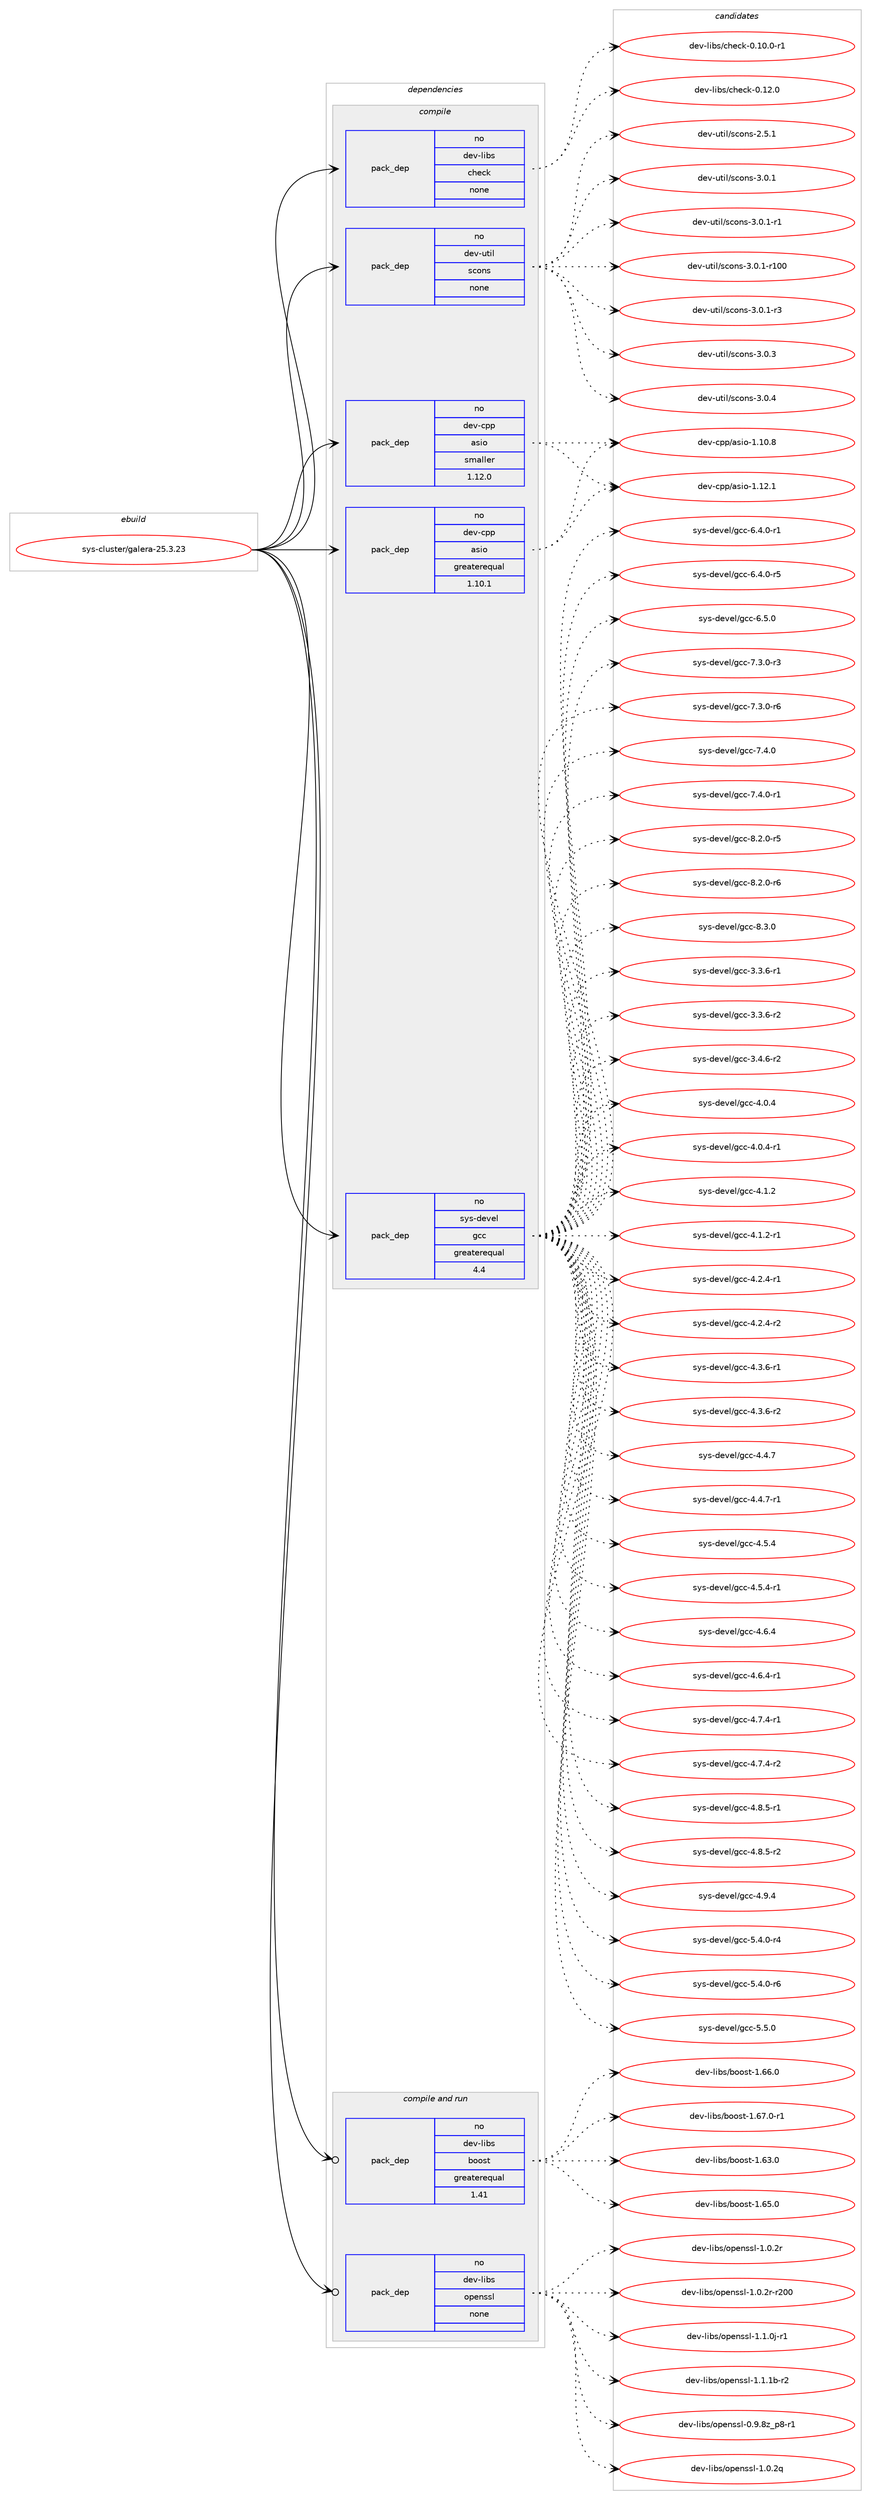 digraph prolog {

# *************
# Graph options
# *************

newrank=true;
concentrate=true;
compound=true;
graph [rankdir=LR,fontname=Helvetica,fontsize=10,ranksep=1.5];#, ranksep=2.5, nodesep=0.2];
edge  [arrowhead=vee];
node  [fontname=Helvetica,fontsize=10];

# **********
# The ebuild
# **********

subgraph cluster_leftcol {
color=gray;
rank=same;
label=<<i>ebuild</i>>;
id [label="sys-cluster/galera-25.3.23", color=red, width=4, href="../sys-cluster/galera-25.3.23.svg"];
}

# ****************
# The dependencies
# ****************

subgraph cluster_midcol {
color=gray;
label=<<i>dependencies</i>>;
subgraph cluster_compile {
fillcolor="#eeeeee";
style=filled;
label=<<i>compile</i>>;
subgraph pack1235129 {
dependency1721976 [label=<<TABLE BORDER="0" CELLBORDER="1" CELLSPACING="0" CELLPADDING="4" WIDTH="220"><TR><TD ROWSPAN="6" CELLPADDING="30">pack_dep</TD></TR><TR><TD WIDTH="110">no</TD></TR><TR><TD>dev-cpp</TD></TR><TR><TD>asio</TD></TR><TR><TD>greaterequal</TD></TR><TR><TD>1.10.1</TD></TR></TABLE>>, shape=none, color=blue];
}
id:e -> dependency1721976:w [weight=20,style="solid",arrowhead="vee"];
subgraph pack1235130 {
dependency1721977 [label=<<TABLE BORDER="0" CELLBORDER="1" CELLSPACING="0" CELLPADDING="4" WIDTH="220"><TR><TD ROWSPAN="6" CELLPADDING="30">pack_dep</TD></TR><TR><TD WIDTH="110">no</TD></TR><TR><TD>dev-cpp</TD></TR><TR><TD>asio</TD></TR><TR><TD>smaller</TD></TR><TR><TD>1.12.0</TD></TR></TABLE>>, shape=none, color=blue];
}
id:e -> dependency1721977:w [weight=20,style="solid",arrowhead="vee"];
subgraph pack1235131 {
dependency1721978 [label=<<TABLE BORDER="0" CELLBORDER="1" CELLSPACING="0" CELLPADDING="4" WIDTH="220"><TR><TD ROWSPAN="6" CELLPADDING="30">pack_dep</TD></TR><TR><TD WIDTH="110">no</TD></TR><TR><TD>dev-libs</TD></TR><TR><TD>check</TD></TR><TR><TD>none</TD></TR><TR><TD></TD></TR></TABLE>>, shape=none, color=blue];
}
id:e -> dependency1721978:w [weight=20,style="solid",arrowhead="vee"];
subgraph pack1235132 {
dependency1721979 [label=<<TABLE BORDER="0" CELLBORDER="1" CELLSPACING="0" CELLPADDING="4" WIDTH="220"><TR><TD ROWSPAN="6" CELLPADDING="30">pack_dep</TD></TR><TR><TD WIDTH="110">no</TD></TR><TR><TD>dev-util</TD></TR><TR><TD>scons</TD></TR><TR><TD>none</TD></TR><TR><TD></TD></TR></TABLE>>, shape=none, color=blue];
}
id:e -> dependency1721979:w [weight=20,style="solid",arrowhead="vee"];
subgraph pack1235133 {
dependency1721980 [label=<<TABLE BORDER="0" CELLBORDER="1" CELLSPACING="0" CELLPADDING="4" WIDTH="220"><TR><TD ROWSPAN="6" CELLPADDING="30">pack_dep</TD></TR><TR><TD WIDTH="110">no</TD></TR><TR><TD>sys-devel</TD></TR><TR><TD>gcc</TD></TR><TR><TD>greaterequal</TD></TR><TR><TD>4.4</TD></TR></TABLE>>, shape=none, color=blue];
}
id:e -> dependency1721980:w [weight=20,style="solid",arrowhead="vee"];
}
subgraph cluster_compileandrun {
fillcolor="#eeeeee";
style=filled;
label=<<i>compile and run</i>>;
subgraph pack1235134 {
dependency1721981 [label=<<TABLE BORDER="0" CELLBORDER="1" CELLSPACING="0" CELLPADDING="4" WIDTH="220"><TR><TD ROWSPAN="6" CELLPADDING="30">pack_dep</TD></TR><TR><TD WIDTH="110">no</TD></TR><TR><TD>dev-libs</TD></TR><TR><TD>boost</TD></TR><TR><TD>greaterequal</TD></TR><TR><TD>1.41</TD></TR></TABLE>>, shape=none, color=blue];
}
id:e -> dependency1721981:w [weight=20,style="solid",arrowhead="odotvee"];
subgraph pack1235135 {
dependency1721982 [label=<<TABLE BORDER="0" CELLBORDER="1" CELLSPACING="0" CELLPADDING="4" WIDTH="220"><TR><TD ROWSPAN="6" CELLPADDING="30">pack_dep</TD></TR><TR><TD WIDTH="110">no</TD></TR><TR><TD>dev-libs</TD></TR><TR><TD>openssl</TD></TR><TR><TD>none</TD></TR><TR><TD></TD></TR></TABLE>>, shape=none, color=blue];
}
id:e -> dependency1721982:w [weight=20,style="solid",arrowhead="odotvee"];
}
subgraph cluster_run {
fillcolor="#eeeeee";
style=filled;
label=<<i>run</i>>;
}
}

# **************
# The candidates
# **************

subgraph cluster_choices {
rank=same;
color=gray;
label=<<i>candidates</i>>;

subgraph choice1235129 {
color=black;
nodesep=1;
choice1001011184599112112479711510511145494649484656 [label="dev-cpp/asio-1.10.8", color=red, width=4,href="../dev-cpp/asio-1.10.8.svg"];
choice1001011184599112112479711510511145494649504649 [label="dev-cpp/asio-1.12.1", color=red, width=4,href="../dev-cpp/asio-1.12.1.svg"];
dependency1721976:e -> choice1001011184599112112479711510511145494649484656:w [style=dotted,weight="100"];
dependency1721976:e -> choice1001011184599112112479711510511145494649504649:w [style=dotted,weight="100"];
}
subgraph choice1235130 {
color=black;
nodesep=1;
choice1001011184599112112479711510511145494649484656 [label="dev-cpp/asio-1.10.8", color=red, width=4,href="../dev-cpp/asio-1.10.8.svg"];
choice1001011184599112112479711510511145494649504649 [label="dev-cpp/asio-1.12.1", color=red, width=4,href="../dev-cpp/asio-1.12.1.svg"];
dependency1721977:e -> choice1001011184599112112479711510511145494649484656:w [style=dotted,weight="100"];
dependency1721977:e -> choice1001011184599112112479711510511145494649504649:w [style=dotted,weight="100"];
}
subgraph choice1235131 {
color=black;
nodesep=1;
choice1001011184510810598115479910410199107454846494846484511449 [label="dev-libs/check-0.10.0-r1", color=red, width=4,href="../dev-libs/check-0.10.0-r1.svg"];
choice100101118451081059811547991041019910745484649504648 [label="dev-libs/check-0.12.0", color=red, width=4,href="../dev-libs/check-0.12.0.svg"];
dependency1721978:e -> choice1001011184510810598115479910410199107454846494846484511449:w [style=dotted,weight="100"];
dependency1721978:e -> choice100101118451081059811547991041019910745484649504648:w [style=dotted,weight="100"];
}
subgraph choice1235132 {
color=black;
nodesep=1;
choice100101118451171161051084711599111110115455046534649 [label="dev-util/scons-2.5.1", color=red, width=4,href="../dev-util/scons-2.5.1.svg"];
choice100101118451171161051084711599111110115455146484649 [label="dev-util/scons-3.0.1", color=red, width=4,href="../dev-util/scons-3.0.1.svg"];
choice1001011184511711610510847115991111101154551464846494511449 [label="dev-util/scons-3.0.1-r1", color=red, width=4,href="../dev-util/scons-3.0.1-r1.svg"];
choice10010111845117116105108471159911111011545514648464945114494848 [label="dev-util/scons-3.0.1-r100", color=red, width=4,href="../dev-util/scons-3.0.1-r100.svg"];
choice1001011184511711610510847115991111101154551464846494511451 [label="dev-util/scons-3.0.1-r3", color=red, width=4,href="../dev-util/scons-3.0.1-r3.svg"];
choice100101118451171161051084711599111110115455146484651 [label="dev-util/scons-3.0.3", color=red, width=4,href="../dev-util/scons-3.0.3.svg"];
choice100101118451171161051084711599111110115455146484652 [label="dev-util/scons-3.0.4", color=red, width=4,href="../dev-util/scons-3.0.4.svg"];
dependency1721979:e -> choice100101118451171161051084711599111110115455046534649:w [style=dotted,weight="100"];
dependency1721979:e -> choice100101118451171161051084711599111110115455146484649:w [style=dotted,weight="100"];
dependency1721979:e -> choice1001011184511711610510847115991111101154551464846494511449:w [style=dotted,weight="100"];
dependency1721979:e -> choice10010111845117116105108471159911111011545514648464945114494848:w [style=dotted,weight="100"];
dependency1721979:e -> choice1001011184511711610510847115991111101154551464846494511451:w [style=dotted,weight="100"];
dependency1721979:e -> choice100101118451171161051084711599111110115455146484651:w [style=dotted,weight="100"];
dependency1721979:e -> choice100101118451171161051084711599111110115455146484652:w [style=dotted,weight="100"];
}
subgraph choice1235133 {
color=black;
nodesep=1;
choice115121115451001011181011084710399994551465146544511449 [label="sys-devel/gcc-3.3.6-r1", color=red, width=4,href="../sys-devel/gcc-3.3.6-r1.svg"];
choice115121115451001011181011084710399994551465146544511450 [label="sys-devel/gcc-3.3.6-r2", color=red, width=4,href="../sys-devel/gcc-3.3.6-r2.svg"];
choice115121115451001011181011084710399994551465246544511450 [label="sys-devel/gcc-3.4.6-r2", color=red, width=4,href="../sys-devel/gcc-3.4.6-r2.svg"];
choice11512111545100101118101108471039999455246484652 [label="sys-devel/gcc-4.0.4", color=red, width=4,href="../sys-devel/gcc-4.0.4.svg"];
choice115121115451001011181011084710399994552464846524511449 [label="sys-devel/gcc-4.0.4-r1", color=red, width=4,href="../sys-devel/gcc-4.0.4-r1.svg"];
choice11512111545100101118101108471039999455246494650 [label="sys-devel/gcc-4.1.2", color=red, width=4,href="../sys-devel/gcc-4.1.2.svg"];
choice115121115451001011181011084710399994552464946504511449 [label="sys-devel/gcc-4.1.2-r1", color=red, width=4,href="../sys-devel/gcc-4.1.2-r1.svg"];
choice115121115451001011181011084710399994552465046524511449 [label="sys-devel/gcc-4.2.4-r1", color=red, width=4,href="../sys-devel/gcc-4.2.4-r1.svg"];
choice115121115451001011181011084710399994552465046524511450 [label="sys-devel/gcc-4.2.4-r2", color=red, width=4,href="../sys-devel/gcc-4.2.4-r2.svg"];
choice115121115451001011181011084710399994552465146544511449 [label="sys-devel/gcc-4.3.6-r1", color=red, width=4,href="../sys-devel/gcc-4.3.6-r1.svg"];
choice115121115451001011181011084710399994552465146544511450 [label="sys-devel/gcc-4.3.6-r2", color=red, width=4,href="../sys-devel/gcc-4.3.6-r2.svg"];
choice11512111545100101118101108471039999455246524655 [label="sys-devel/gcc-4.4.7", color=red, width=4,href="../sys-devel/gcc-4.4.7.svg"];
choice115121115451001011181011084710399994552465246554511449 [label="sys-devel/gcc-4.4.7-r1", color=red, width=4,href="../sys-devel/gcc-4.4.7-r1.svg"];
choice11512111545100101118101108471039999455246534652 [label="sys-devel/gcc-4.5.4", color=red, width=4,href="../sys-devel/gcc-4.5.4.svg"];
choice115121115451001011181011084710399994552465346524511449 [label="sys-devel/gcc-4.5.4-r1", color=red, width=4,href="../sys-devel/gcc-4.5.4-r1.svg"];
choice11512111545100101118101108471039999455246544652 [label="sys-devel/gcc-4.6.4", color=red, width=4,href="../sys-devel/gcc-4.6.4.svg"];
choice115121115451001011181011084710399994552465446524511449 [label="sys-devel/gcc-4.6.4-r1", color=red, width=4,href="../sys-devel/gcc-4.6.4-r1.svg"];
choice115121115451001011181011084710399994552465546524511449 [label="sys-devel/gcc-4.7.4-r1", color=red, width=4,href="../sys-devel/gcc-4.7.4-r1.svg"];
choice115121115451001011181011084710399994552465546524511450 [label="sys-devel/gcc-4.7.4-r2", color=red, width=4,href="../sys-devel/gcc-4.7.4-r2.svg"];
choice115121115451001011181011084710399994552465646534511449 [label="sys-devel/gcc-4.8.5-r1", color=red, width=4,href="../sys-devel/gcc-4.8.5-r1.svg"];
choice115121115451001011181011084710399994552465646534511450 [label="sys-devel/gcc-4.8.5-r2", color=red, width=4,href="../sys-devel/gcc-4.8.5-r2.svg"];
choice11512111545100101118101108471039999455246574652 [label="sys-devel/gcc-4.9.4", color=red, width=4,href="../sys-devel/gcc-4.9.4.svg"];
choice115121115451001011181011084710399994553465246484511452 [label="sys-devel/gcc-5.4.0-r4", color=red, width=4,href="../sys-devel/gcc-5.4.0-r4.svg"];
choice115121115451001011181011084710399994553465246484511454 [label="sys-devel/gcc-5.4.0-r6", color=red, width=4,href="../sys-devel/gcc-5.4.0-r6.svg"];
choice11512111545100101118101108471039999455346534648 [label="sys-devel/gcc-5.5.0", color=red, width=4,href="../sys-devel/gcc-5.5.0.svg"];
choice115121115451001011181011084710399994554465246484511449 [label="sys-devel/gcc-6.4.0-r1", color=red, width=4,href="../sys-devel/gcc-6.4.0-r1.svg"];
choice115121115451001011181011084710399994554465246484511453 [label="sys-devel/gcc-6.4.0-r5", color=red, width=4,href="../sys-devel/gcc-6.4.0-r5.svg"];
choice11512111545100101118101108471039999455446534648 [label="sys-devel/gcc-6.5.0", color=red, width=4,href="../sys-devel/gcc-6.5.0.svg"];
choice115121115451001011181011084710399994555465146484511451 [label="sys-devel/gcc-7.3.0-r3", color=red, width=4,href="../sys-devel/gcc-7.3.0-r3.svg"];
choice115121115451001011181011084710399994555465146484511454 [label="sys-devel/gcc-7.3.0-r6", color=red, width=4,href="../sys-devel/gcc-7.3.0-r6.svg"];
choice11512111545100101118101108471039999455546524648 [label="sys-devel/gcc-7.4.0", color=red, width=4,href="../sys-devel/gcc-7.4.0.svg"];
choice115121115451001011181011084710399994555465246484511449 [label="sys-devel/gcc-7.4.0-r1", color=red, width=4,href="../sys-devel/gcc-7.4.0-r1.svg"];
choice115121115451001011181011084710399994556465046484511453 [label="sys-devel/gcc-8.2.0-r5", color=red, width=4,href="../sys-devel/gcc-8.2.0-r5.svg"];
choice115121115451001011181011084710399994556465046484511454 [label="sys-devel/gcc-8.2.0-r6", color=red, width=4,href="../sys-devel/gcc-8.2.0-r6.svg"];
choice11512111545100101118101108471039999455646514648 [label="sys-devel/gcc-8.3.0", color=red, width=4,href="../sys-devel/gcc-8.3.0.svg"];
dependency1721980:e -> choice115121115451001011181011084710399994551465146544511449:w [style=dotted,weight="100"];
dependency1721980:e -> choice115121115451001011181011084710399994551465146544511450:w [style=dotted,weight="100"];
dependency1721980:e -> choice115121115451001011181011084710399994551465246544511450:w [style=dotted,weight="100"];
dependency1721980:e -> choice11512111545100101118101108471039999455246484652:w [style=dotted,weight="100"];
dependency1721980:e -> choice115121115451001011181011084710399994552464846524511449:w [style=dotted,weight="100"];
dependency1721980:e -> choice11512111545100101118101108471039999455246494650:w [style=dotted,weight="100"];
dependency1721980:e -> choice115121115451001011181011084710399994552464946504511449:w [style=dotted,weight="100"];
dependency1721980:e -> choice115121115451001011181011084710399994552465046524511449:w [style=dotted,weight="100"];
dependency1721980:e -> choice115121115451001011181011084710399994552465046524511450:w [style=dotted,weight="100"];
dependency1721980:e -> choice115121115451001011181011084710399994552465146544511449:w [style=dotted,weight="100"];
dependency1721980:e -> choice115121115451001011181011084710399994552465146544511450:w [style=dotted,weight="100"];
dependency1721980:e -> choice11512111545100101118101108471039999455246524655:w [style=dotted,weight="100"];
dependency1721980:e -> choice115121115451001011181011084710399994552465246554511449:w [style=dotted,weight="100"];
dependency1721980:e -> choice11512111545100101118101108471039999455246534652:w [style=dotted,weight="100"];
dependency1721980:e -> choice115121115451001011181011084710399994552465346524511449:w [style=dotted,weight="100"];
dependency1721980:e -> choice11512111545100101118101108471039999455246544652:w [style=dotted,weight="100"];
dependency1721980:e -> choice115121115451001011181011084710399994552465446524511449:w [style=dotted,weight="100"];
dependency1721980:e -> choice115121115451001011181011084710399994552465546524511449:w [style=dotted,weight="100"];
dependency1721980:e -> choice115121115451001011181011084710399994552465546524511450:w [style=dotted,weight="100"];
dependency1721980:e -> choice115121115451001011181011084710399994552465646534511449:w [style=dotted,weight="100"];
dependency1721980:e -> choice115121115451001011181011084710399994552465646534511450:w [style=dotted,weight="100"];
dependency1721980:e -> choice11512111545100101118101108471039999455246574652:w [style=dotted,weight="100"];
dependency1721980:e -> choice115121115451001011181011084710399994553465246484511452:w [style=dotted,weight="100"];
dependency1721980:e -> choice115121115451001011181011084710399994553465246484511454:w [style=dotted,weight="100"];
dependency1721980:e -> choice11512111545100101118101108471039999455346534648:w [style=dotted,weight="100"];
dependency1721980:e -> choice115121115451001011181011084710399994554465246484511449:w [style=dotted,weight="100"];
dependency1721980:e -> choice115121115451001011181011084710399994554465246484511453:w [style=dotted,weight="100"];
dependency1721980:e -> choice11512111545100101118101108471039999455446534648:w [style=dotted,weight="100"];
dependency1721980:e -> choice115121115451001011181011084710399994555465146484511451:w [style=dotted,weight="100"];
dependency1721980:e -> choice115121115451001011181011084710399994555465146484511454:w [style=dotted,weight="100"];
dependency1721980:e -> choice11512111545100101118101108471039999455546524648:w [style=dotted,weight="100"];
dependency1721980:e -> choice115121115451001011181011084710399994555465246484511449:w [style=dotted,weight="100"];
dependency1721980:e -> choice115121115451001011181011084710399994556465046484511453:w [style=dotted,weight="100"];
dependency1721980:e -> choice115121115451001011181011084710399994556465046484511454:w [style=dotted,weight="100"];
dependency1721980:e -> choice11512111545100101118101108471039999455646514648:w [style=dotted,weight="100"];
}
subgraph choice1235134 {
color=black;
nodesep=1;
choice1001011184510810598115479811111111511645494654514648 [label="dev-libs/boost-1.63.0", color=red, width=4,href="../dev-libs/boost-1.63.0.svg"];
choice1001011184510810598115479811111111511645494654534648 [label="dev-libs/boost-1.65.0", color=red, width=4,href="../dev-libs/boost-1.65.0.svg"];
choice1001011184510810598115479811111111511645494654544648 [label="dev-libs/boost-1.66.0", color=red, width=4,href="../dev-libs/boost-1.66.0.svg"];
choice10010111845108105981154798111111115116454946545546484511449 [label="dev-libs/boost-1.67.0-r1", color=red, width=4,href="../dev-libs/boost-1.67.0-r1.svg"];
dependency1721981:e -> choice1001011184510810598115479811111111511645494654514648:w [style=dotted,weight="100"];
dependency1721981:e -> choice1001011184510810598115479811111111511645494654534648:w [style=dotted,weight="100"];
dependency1721981:e -> choice1001011184510810598115479811111111511645494654544648:w [style=dotted,weight="100"];
dependency1721981:e -> choice10010111845108105981154798111111115116454946545546484511449:w [style=dotted,weight="100"];
}
subgraph choice1235135 {
color=black;
nodesep=1;
choice10010111845108105981154711111210111011511510845484657465612295112564511449 [label="dev-libs/openssl-0.9.8z_p8-r1", color=red, width=4,href="../dev-libs/openssl-0.9.8z_p8-r1.svg"];
choice100101118451081059811547111112101110115115108454946484650113 [label="dev-libs/openssl-1.0.2q", color=red, width=4,href="../dev-libs/openssl-1.0.2q.svg"];
choice100101118451081059811547111112101110115115108454946484650114 [label="dev-libs/openssl-1.0.2r", color=red, width=4,href="../dev-libs/openssl-1.0.2r.svg"];
choice10010111845108105981154711111210111011511510845494648465011445114504848 [label="dev-libs/openssl-1.0.2r-r200", color=red, width=4,href="../dev-libs/openssl-1.0.2r-r200.svg"];
choice1001011184510810598115471111121011101151151084549464946481064511449 [label="dev-libs/openssl-1.1.0j-r1", color=red, width=4,href="../dev-libs/openssl-1.1.0j-r1.svg"];
choice100101118451081059811547111112101110115115108454946494649984511450 [label="dev-libs/openssl-1.1.1b-r2", color=red, width=4,href="../dev-libs/openssl-1.1.1b-r2.svg"];
dependency1721982:e -> choice10010111845108105981154711111210111011511510845484657465612295112564511449:w [style=dotted,weight="100"];
dependency1721982:e -> choice100101118451081059811547111112101110115115108454946484650113:w [style=dotted,weight="100"];
dependency1721982:e -> choice100101118451081059811547111112101110115115108454946484650114:w [style=dotted,weight="100"];
dependency1721982:e -> choice10010111845108105981154711111210111011511510845494648465011445114504848:w [style=dotted,weight="100"];
dependency1721982:e -> choice1001011184510810598115471111121011101151151084549464946481064511449:w [style=dotted,weight="100"];
dependency1721982:e -> choice100101118451081059811547111112101110115115108454946494649984511450:w [style=dotted,weight="100"];
}
}

}
